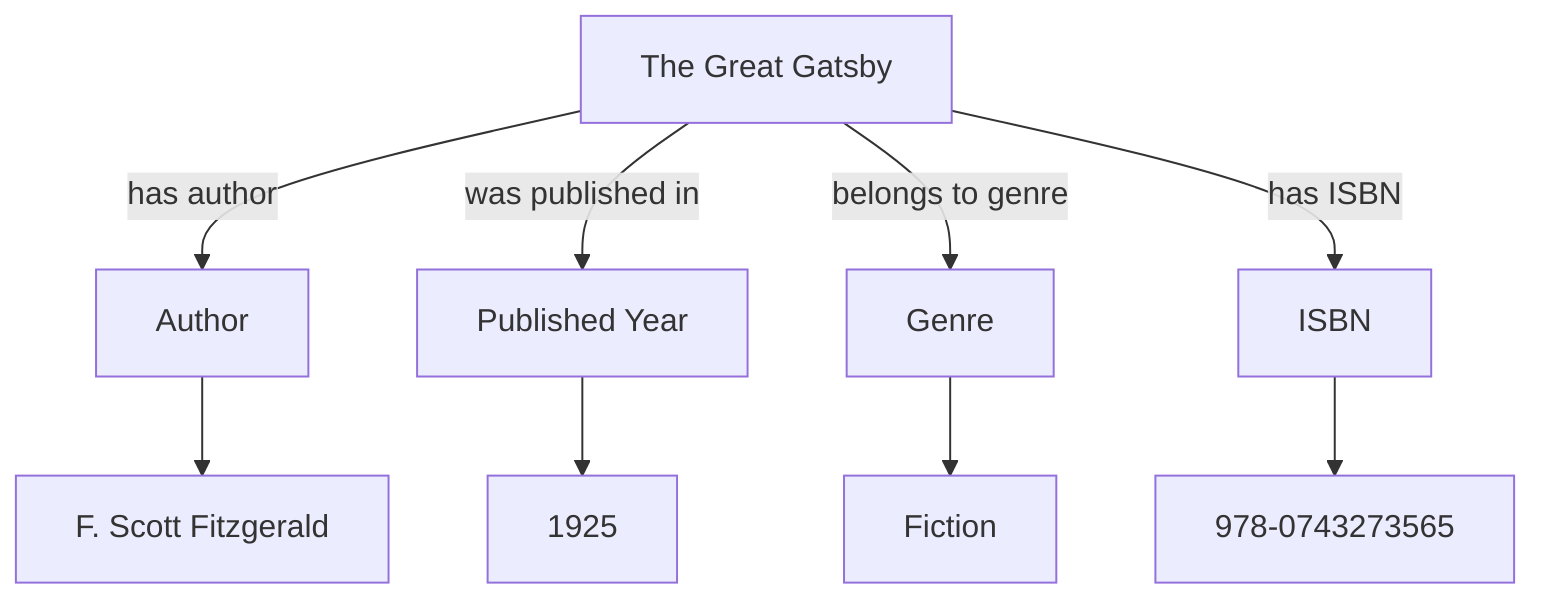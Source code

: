 graph TD
    A[The Great Gatsby]
    B1[Author]
    B2[Published Year]
    B3[Genre]
    B4[ISBN]
    C1[F. Scott Fitzgerald]
    C2[1925]
    C3[Fiction]
    C4[978-0743273565]

    A -- has author --> B1
    A -- was published in --> B2
    A -- belongs to genre --> B3
    A -- has ISBN --> B4

    B1 --> C1
    B2 --> C2
    B3 --> C3
    B4 --> C4